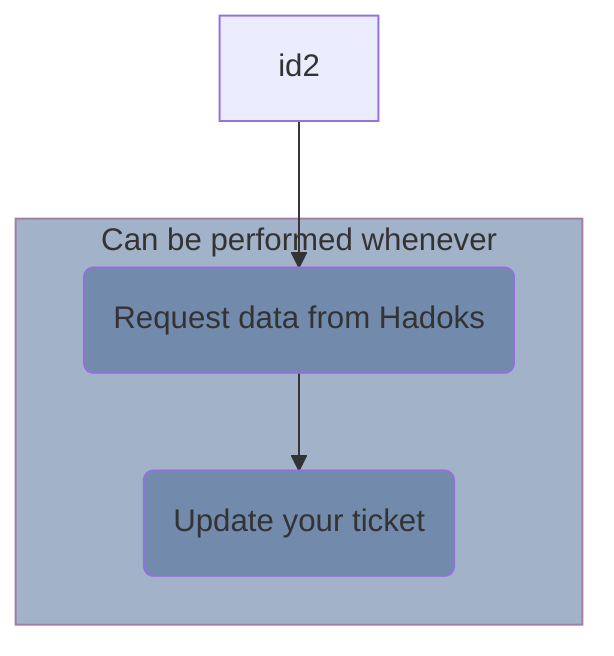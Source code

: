 flowchart TD
subgraph external [Can be performed whenever]
    idF1(Request data from Hadoks) --> idF2(Update your ticket)
end

id2 --> idF1

style idF1 fill:#728bad
style idF2 fill:#728bad
style external fill:#a2b2c9, stroke:#a57ca5
click idF1 "https://elan-dcc.github.io/researchers/hadoks" "hadoks" _blank
click idF2 "https://elanresearch.nl" "ELAN research" _blank